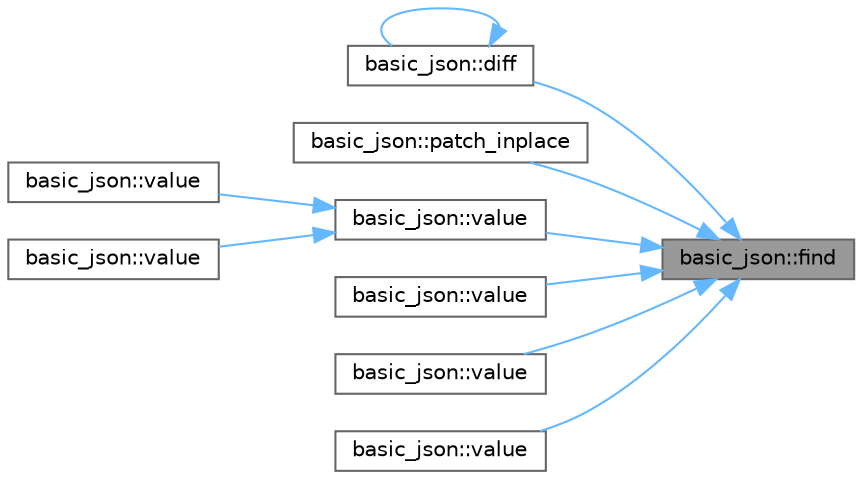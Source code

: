 digraph "basic_json::find"
{
 // LATEX_PDF_SIZE
  bgcolor="transparent";
  edge [fontname=Helvetica,fontsize=10,labelfontname=Helvetica,labelfontsize=10];
  node [fontname=Helvetica,fontsize=10,shape=box,height=0.2,width=0.4];
  rankdir="RL";
  Node1 [id="Node000001",label="basic_json::find",height=0.2,width=0.4,color="gray40", fillcolor="grey60", style="filled", fontcolor="black",tooltip="find an element in a JSON object"];
  Node1 -> Node2 [id="edge1_Node000001_Node000002",dir="back",color="steelblue1",style="solid",tooltip=" "];
  Node2 [id="Node000002",label="basic_json::diff",height=0.2,width=0.4,color="grey40", fillcolor="white", style="filled",URL="$classbasic__json.html#a699ef418df577e75f28dfce6b04d6c2f",tooltip="creates a diff as a JSON patch"];
  Node2 -> Node2 [id="edge2_Node000002_Node000002",dir="back",color="steelblue1",style="solid",tooltip=" "];
  Node1 -> Node3 [id="edge3_Node000001_Node000003",dir="back",color="steelblue1",style="solid",tooltip=" "];
  Node3 [id="Node000003",label="basic_json::patch_inplace",height=0.2,width=0.4,color="grey40", fillcolor="white", style="filled",URL="$classbasic__json.html#a693812b31e106dec9166e93d8f6dd7d7",tooltip="applies a JSON patch in-place without copying the object"];
  Node1 -> Node4 [id="edge4_Node000001_Node000004",dir="back",color="steelblue1",style="solid",tooltip=" "];
  Node4 [id="Node000004",label="basic_json::value",height=0.2,width=0.4,color="grey40", fillcolor="white", style="filled",URL="$classbasic__json.html#a80c2436388fd16a1529ce9afce8229ef",tooltip="access specified object element with default value"];
  Node4 -> Node5 [id="edge5_Node000004_Node000005",dir="back",color="steelblue1",style="solid",tooltip=" "];
  Node5 [id="Node000005",label="basic_json::value",height=0.2,width=0.4,color="grey40", fillcolor="white", style="filled",URL="$classbasic__json.html#a7e65cc92d9f1db5edb42294a705c2d4e",tooltip=" "];
  Node4 -> Node6 [id="edge6_Node000004_Node000006",dir="back",color="steelblue1",style="solid",tooltip=" "];
  Node6 [id="Node000006",label="basic_json::value",height=0.2,width=0.4,color="grey40", fillcolor="white", style="filled",URL="$classbasic__json.html#a001e11f0e7bef081d390651f69acf346",tooltip=" "];
  Node1 -> Node7 [id="edge7_Node000001_Node000007",dir="back",color="steelblue1",style="solid",tooltip=" "];
  Node7 [id="Node000007",label="basic_json::value",height=0.2,width=0.4,color="grey40", fillcolor="white", style="filled",URL="$classbasic__json.html#a56244e0ed0943ad62faf61b06e7ba139",tooltip="access specified object element with default value"];
  Node1 -> Node8 [id="edge8_Node000001_Node000008",dir="back",color="steelblue1",style="solid",tooltip=" "];
  Node8 [id="Node000008",label="basic_json::value",height=0.2,width=0.4,color="grey40", fillcolor="white", style="filled",URL="$classbasic__json.html#acbe572bbfbd4687a7a9167465e4d41f2",tooltip="access specified object element with default value"];
  Node1 -> Node9 [id="edge9_Node000001_Node000009",dir="back",color="steelblue1",style="solid",tooltip=" "];
  Node9 [id="Node000009",label="basic_json::value",height=0.2,width=0.4,color="grey40", fillcolor="white", style="filled",URL="$classbasic__json.html#a694398741710ce1c22797ad47109898b",tooltip="access specified object element via JSON Pointer with default value"];
}
